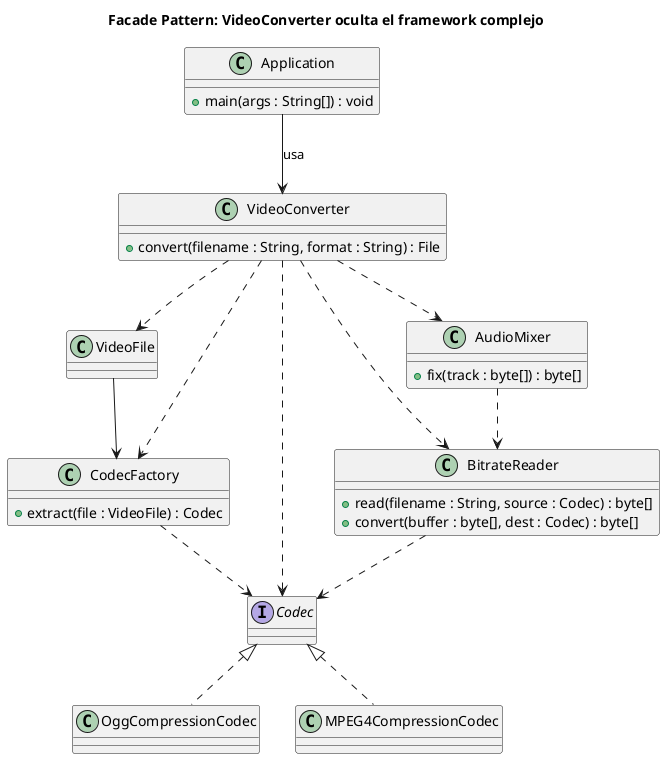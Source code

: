 @startuml
title Facade Pattern: VideoConverter oculta el framework complejo

' ====== Subsistema complejo (3rd-party) ======
class VideoFile
class CodecFactory {
  + extract(file : VideoFile) : Codec
}
interface Codec
class OggCompressionCodec implements Codec
class MPEG4CompressionCodec implements Codec
class BitrateReader {
  + read(filename : String, source : Codec) : byte[]
  + convert(buffer : byte[], dest : Codec) : byte[]
}
class AudioMixer {
  + fix(track : byte[]) : byte[]
}

VideoFile --> CodecFactory
CodecFactory ..> Codec
BitrateReader ..> Codec
AudioMixer ..> BitrateReader

' ====== Fachada ======
class VideoConverter {
  + convert(filename : String, format : String) : File
}

VideoConverter ..> VideoFile
VideoConverter ..> CodecFactory
VideoConverter ..> Codec
VideoConverter ..> BitrateReader
VideoConverter ..> AudioMixer

' ====== Cliente ======
class Application {
  + main(args : String[]) : void
}
Application --> VideoConverter : usa

@enduml
